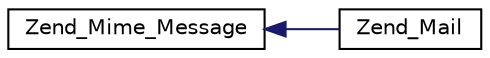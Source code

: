 digraph G
{
  edge [fontname="Helvetica",fontsize="10",labelfontname="Helvetica",labelfontsize="10"];
  node [fontname="Helvetica",fontsize="10",shape=record];
  rankdir="LR";
  Node1 [label="Zend_Mime_Message",height=0.2,width=0.4,color="black", fillcolor="white", style="filled",URL="$class_zend___mime___message.html"];
  Node1 -> Node2 [dir="back",color="midnightblue",fontsize="10",style="solid",fontname="Helvetica"];
  Node2 [label="Zend_Mail",height=0.2,width=0.4,color="black", fillcolor="white", style="filled",URL="$class_zend___mail.html"];
}
